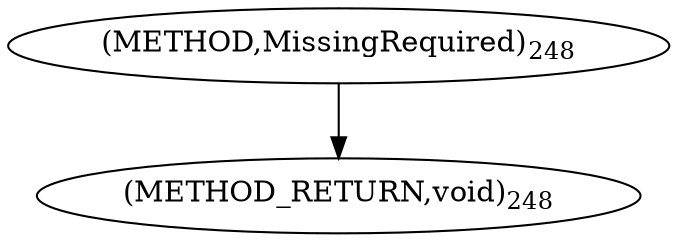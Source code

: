 digraph "MissingRequired" {  
"78236" [label = <(METHOD,MissingRequired)<SUB>248</SUB>> ]
"78239" [label = <(METHOD_RETURN,void)<SUB>248</SUB>> ]
  "78236" -> "78239" 
}
